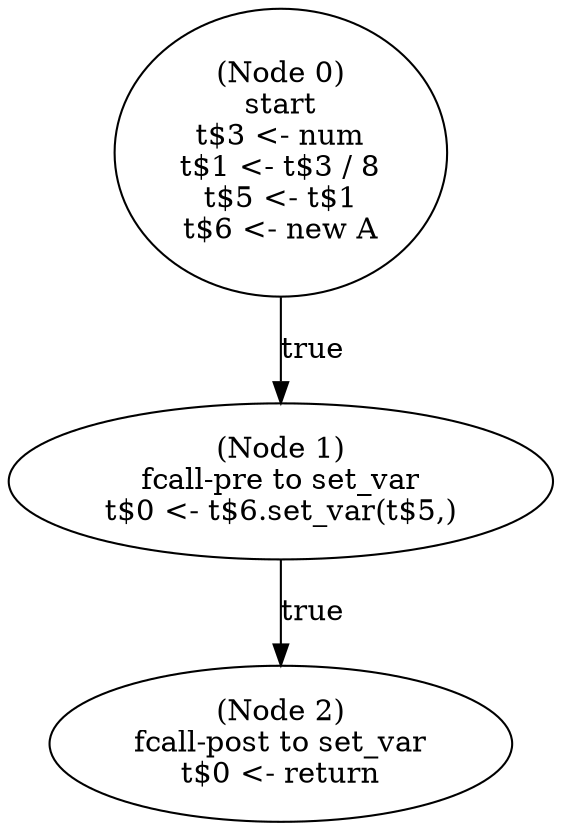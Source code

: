 digraph method6_post {
  n0 [label="(Node 0)\nstart\nt$3 <- num\nt$1 <- t$3 / 8\nt$5 <- t$1\nt$6 <- new A\n"];
 n0 -> n1 [label="true"];
  n1 [label="(Node 1)\nfcall-pre to set_var\nt$0 <- t$6.set_var(t$5,)\n"];
 n1 -> n2 [label="true"];
  n2 [label="(Node 2)\nfcall-post to set_var\nt$0 <- return\n"];
}
